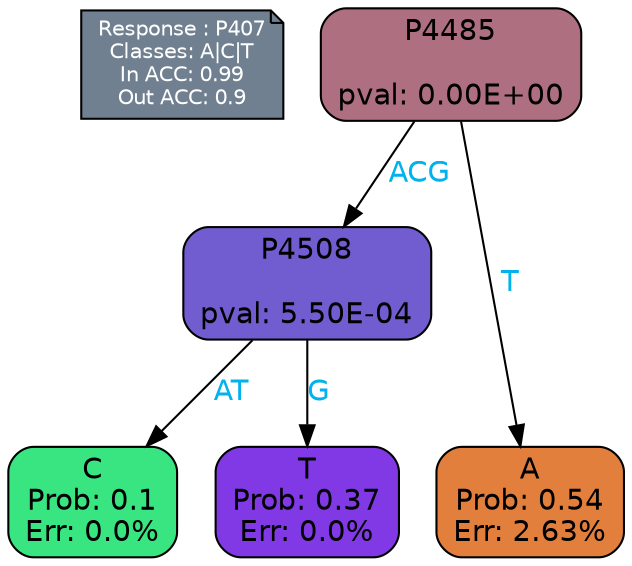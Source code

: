 digraph Tree {
node [shape=box, style="filled, rounded", color="black", fontname=helvetica] ;
graph [ranksep=equally, splines=polylines, bgcolor=transparent, dpi=600] ;
edge [fontname=helvetica] ;
LEGEND [label="Response : P407
Classes: A|C|T
In ACC: 0.99
Out ACC: 0.9
",shape=note,align=left,style=filled,fillcolor="slategray",fontcolor="white",fontsize=10];1 [label="P4485

pval: 0.00E+00", fillcolor="#ae6f81"] ;
2 [label="P4508

pval: 5.50E-04", fillcolor="#715dcf"] ;
3 [label="C
Prob: 0.1
Err: 0.0%", fillcolor="#39e581"] ;
4 [label="T
Prob: 0.37
Err: 0.0%", fillcolor="#8139e5"] ;
5 [label="A
Prob: 0.54
Err: 2.63%", fillcolor="#e27f3d"] ;
1 -> 2 [label="ACG",fontcolor=deepskyblue2] ;
1 -> 5 [label="T",fontcolor=deepskyblue2] ;
2 -> 3 [label="AT",fontcolor=deepskyblue2] ;
2 -> 4 [label="G",fontcolor=deepskyblue2] ;
{rank = same; 3;4;5;}{rank = same; LEGEND;1;}}